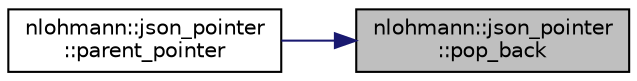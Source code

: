 digraph "nlohmann::json_pointer::pop_back"
{
 // LATEX_PDF_SIZE
  edge [fontname="Helvetica",fontsize="10",labelfontname="Helvetica",labelfontsize="10"];
  node [fontname="Helvetica",fontsize="10",shape=record];
  rankdir="RL";
  Node1 [label="nlohmann::json_pointer\l::pop_back",height=0.2,width=0.4,color="black", fillcolor="grey75", style="filled", fontcolor="black",tooltip="remove last reference token"];
  Node1 -> Node2 [dir="back",color="midnightblue",fontsize="10",style="solid",fontname="Helvetica"];
  Node2 [label="nlohmann::json_pointer\l::parent_pointer",height=0.2,width=0.4,color="black", fillcolor="white", style="filled",URL="$classnlohmann_1_1json__pointer.html#a39505b2d151e4360460ad588d66c5640",tooltip="returns the parent of this JSON pointer"];
}
